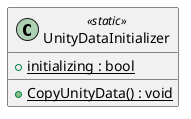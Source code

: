 @startuml
class UnityDataInitializer <<static>> {
    + {static} initializing : bool
    + {static} CopyUnityData() : void
}
@enduml
